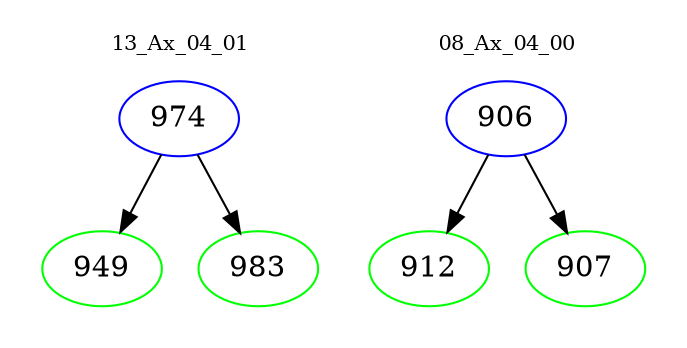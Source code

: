 digraph{
subgraph cluster_0 {
color = white
label = "13_Ax_04_01";
fontsize=10;
T0_974 [label="974", color="blue"]
T0_974 -> T0_949 [color="black"]
T0_949 [label="949", color="green"]
T0_974 -> T0_983 [color="black"]
T0_983 [label="983", color="green"]
}
subgraph cluster_1 {
color = white
label = "08_Ax_04_00";
fontsize=10;
T1_906 [label="906", color="blue"]
T1_906 -> T1_912 [color="black"]
T1_912 [label="912", color="green"]
T1_906 -> T1_907 [color="black"]
T1_907 [label="907", color="green"]
}
}
